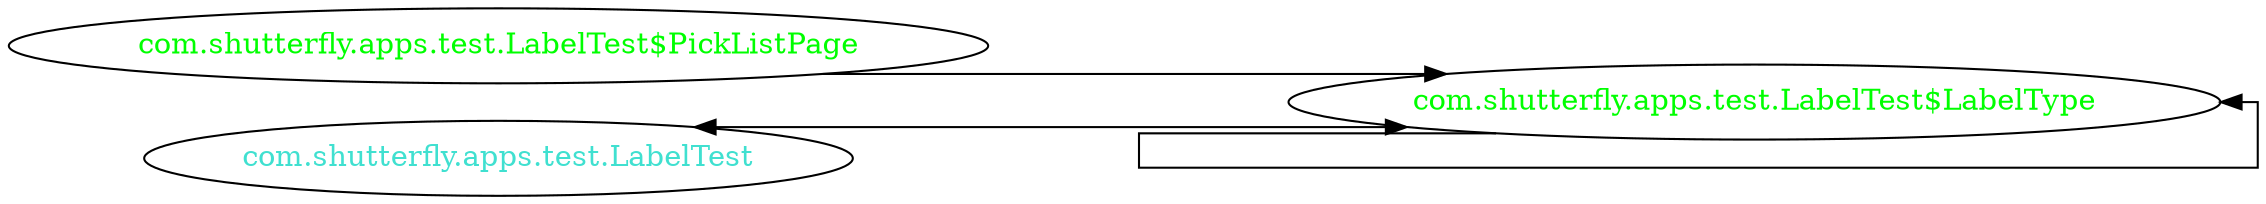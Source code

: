 digraph dependencyGraph {
 concentrate=true;
 ranksep="2.0";
 rankdir="LR"; 
 splines="ortho";
"com.shutterfly.apps.test.LabelTest$LabelType" [fontcolor="red"];
"com.shutterfly.apps.test.LabelTest$LabelType" [ fontcolor="green" ];
"com.shutterfly.apps.test.LabelTest$LabelType"->"com.shutterfly.apps.test.LabelTest$LabelType";
"com.shutterfly.apps.test.LabelTest$PickListPage" [ fontcolor="green" ];
"com.shutterfly.apps.test.LabelTest$PickListPage"->"com.shutterfly.apps.test.LabelTest$LabelType";
"com.shutterfly.apps.test.LabelTest" [ fontcolor="turquoise" ];
"com.shutterfly.apps.test.LabelTest"->"com.shutterfly.apps.test.LabelTest$LabelType" [dir=both];
}